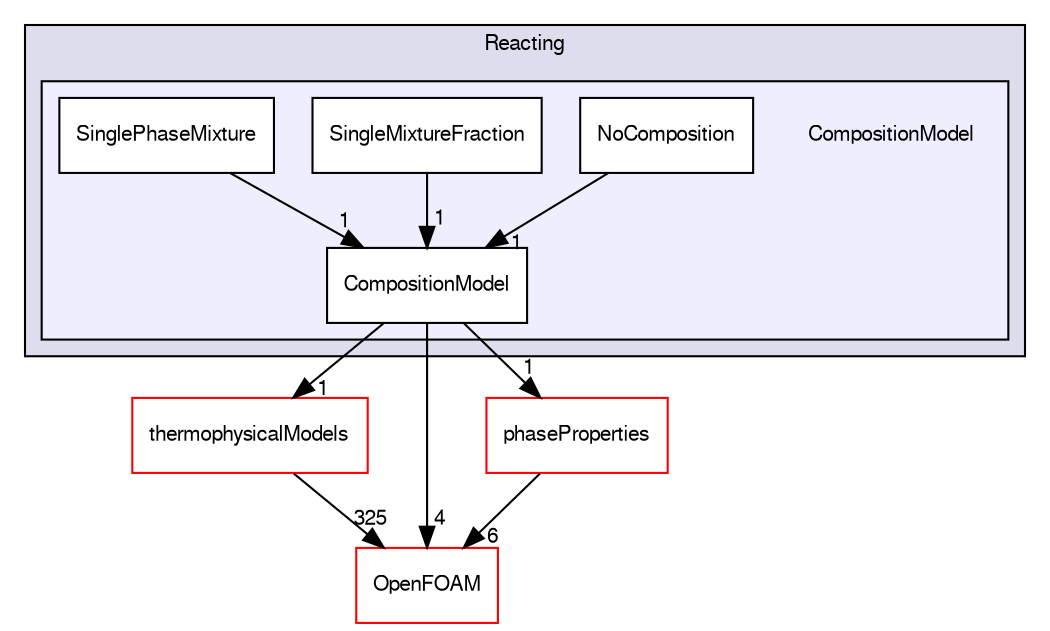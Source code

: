 digraph "src/lagrangian/intermediate/submodels/Reacting/CompositionModel" {
  bgcolor=transparent;
  compound=true
  node [ fontsize="10", fontname="FreeSans"];
  edge [ labelfontsize="10", labelfontname="FreeSans"];
  subgraph clusterdir_32fe46b8d3399a01c9ad390919e91809 {
    graph [ bgcolor="#ddddee", pencolor="black", label="Reacting" fontname="FreeSans", fontsize="10", URL="dir_32fe46b8d3399a01c9ad390919e91809.html"]
  subgraph clusterdir_16f5845c09f6ad6ed2ac566840149531 {
    graph [ bgcolor="#eeeeff", pencolor="black", label="" URL="dir_16f5845c09f6ad6ed2ac566840149531.html"];
    dir_16f5845c09f6ad6ed2ac566840149531 [shape=plaintext label="CompositionModel"];
    dir_b0804e603a100977b4a8ff0dccfa84da [shape=box label="CompositionModel" color="black" fillcolor="white" style="filled" URL="dir_b0804e603a100977b4a8ff0dccfa84da.html"];
    dir_1a362fba61bee0944c9968719757c586 [shape=box label="NoComposition" color="black" fillcolor="white" style="filled" URL="dir_1a362fba61bee0944c9968719757c586.html"];
    dir_c154e29b9bfd8c9eeb973982a073c908 [shape=box label="SingleMixtureFraction" color="black" fillcolor="white" style="filled" URL="dir_c154e29b9bfd8c9eeb973982a073c908.html"];
    dir_36bd89434e3fa5ac50526c240850d59c [shape=box label="SinglePhaseMixture" color="black" fillcolor="white" style="filled" URL="dir_36bd89434e3fa5ac50526c240850d59c.html"];
  }
  }
  dir_2778d089ec5c4f66810b11f753867003 [shape=box label="thermophysicalModels" color="red" URL="dir_2778d089ec5c4f66810b11f753867003.html"];
  dir_c5473ff19b20e6ec4dfe5c310b3778a8 [shape=box label="OpenFOAM" color="red" URL="dir_c5473ff19b20e6ec4dfe5c310b3778a8.html"];
  dir_970d888d503ae0b030e8ecd5b80bb0f3 [shape=box label="phaseProperties" color="red" URL="dir_970d888d503ae0b030e8ecd5b80bb0f3.html"];
  dir_c154e29b9bfd8c9eeb973982a073c908->dir_b0804e603a100977b4a8ff0dccfa84da [headlabel="1", labeldistance=1.5 headhref="dir_001432_001430.html"];
  dir_1a362fba61bee0944c9968719757c586->dir_b0804e603a100977b4a8ff0dccfa84da [headlabel="1", labeldistance=1.5 headhref="dir_001431_001430.html"];
  dir_2778d089ec5c4f66810b11f753867003->dir_c5473ff19b20e6ec4dfe5c310b3778a8 [headlabel="325", labeldistance=1.5 headhref="dir_001070_001732.html"];
  dir_36bd89434e3fa5ac50526c240850d59c->dir_b0804e603a100977b4a8ff0dccfa84da [headlabel="1", labeldistance=1.5 headhref="dir_001433_001430.html"];
  dir_b0804e603a100977b4a8ff0dccfa84da->dir_2778d089ec5c4f66810b11f753867003 [headlabel="1", labeldistance=1.5 headhref="dir_001430_001070.html"];
  dir_b0804e603a100977b4a8ff0dccfa84da->dir_c5473ff19b20e6ec4dfe5c310b3778a8 [headlabel="4", labeldistance=1.5 headhref="dir_001430_001732.html"];
  dir_b0804e603a100977b4a8ff0dccfa84da->dir_970d888d503ae0b030e8ecd5b80bb0f3 [headlabel="1", labeldistance=1.5 headhref="dir_001430_001316.html"];
  dir_970d888d503ae0b030e8ecd5b80bb0f3->dir_c5473ff19b20e6ec4dfe5c310b3778a8 [headlabel="6", labeldistance=1.5 headhref="dir_001316_001732.html"];
}
